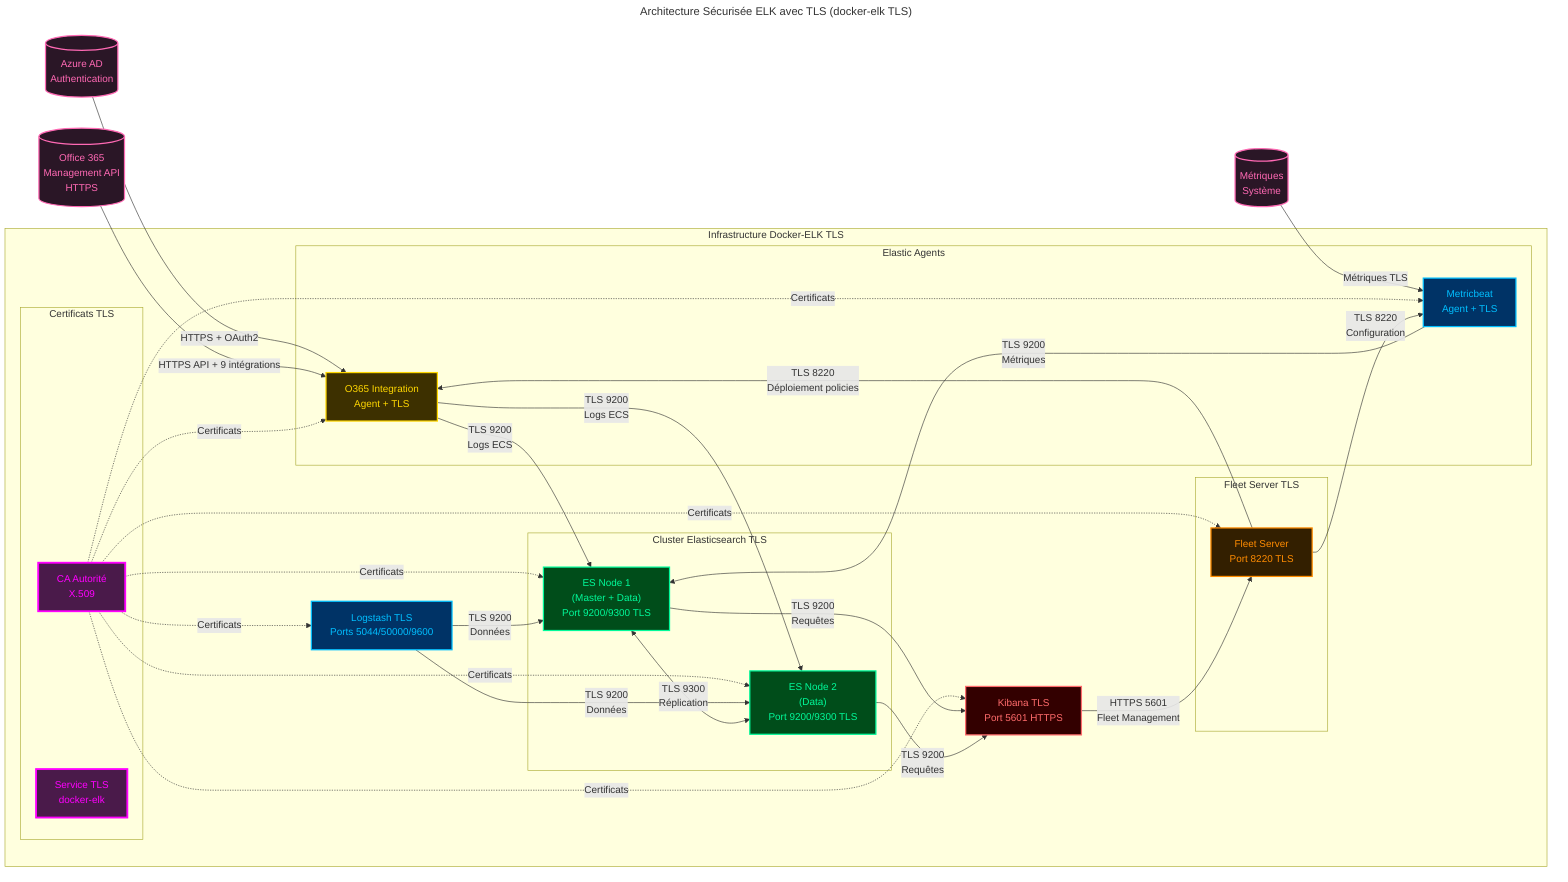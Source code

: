 ---
id: e6eb6789-46e3-4b84-b845-820131999af8
title: Architecture Sécurisée ELK avec TLS (docker-elk TLS)
---
flowchart LR
    %% Définition des styles pour thème sombre avec éléments TLS
    classDef source fill:#2a1626,stroke:#ff69b4,stroke-width:2px,color:#ff69b4;
    classDef agent fill:#3d3000,stroke:#ffd700,stroke-width:2px,color:#ffd700;
    classDef fleet fill:#331f00,stroke:#ff8c00,stroke-width:2px,color:#ff8c00;
    classDef storage fill:#004d1a,stroke:#00fa9a,stroke-width:2px,color:#00fa9a;
    classDef monitor fill:#003366,stroke:#00bfff,stroke-width:2px,color:#00bfff;
    classDef visual fill:#330000,stroke:#ff6b6b,stroke-width:2px,color:#ff6b6b;
    classDef security fill:#4a1a4a,stroke:#ff00ff,stroke-width:3px,color:#ff00ff;

    %% Sources de données externes
    O365[("Office 365<br/>Management API<br/>HTTPS")]:::source
    Azure[("Azure AD<br/>Authentication")]:::source
    SYS[("Métriques<br/>Système")]:::source

    %% Infrastructure Docker-ELK Sécurisée
    subgraph Docker-ELK["Infrastructure Docker-ELK TLS"]
        direction TB
        
        subgraph Certs["Certificats TLS"]
            CA["CA Autorité<br/>X.509"]:::security
            TLSService["Service TLS<br/>docker-elk"]:::security
        end
        
        subgraph Agents["Elastic Agents"]
            direction LR
            O365Agent["O365 Integration<br/>Agent + TLS"]:::agent
            MB["Metricbeat<br/>Agent + TLS"]:::monitor
        end

        subgraph Management["Fleet Server TLS"]
            FS["Fleet Server<br/>Port 8220 TLS"]:::fleet
        end

        subgraph Storage["Cluster Elasticsearch TLS"]
            direction LR
            ES1["ES Node 1<br/>(Master + Data)<br/>Port 9200/9300 TLS"]:::storage
            ES2["ES Node 2<br/>(Data)<br/>Port 9200/9300 TLS"]:::storage
        end

        KB["Kibana TLS<br/>Port 5601 HTTPS"]:::visual
        LS["Logstash TLS<br/>Ports 5044/50000/9600"]:::monitor
    end

    %% Flux d'authentification sécurisé
    Azure -->|"HTTPS + OAuth2"| O365Agent
    
    %% Flux de données sécurisé
    O365 -->|"HTTPS API + 9 intégrations"| O365Agent
    SYS -->|"Métriques TLS"| MB
    
    %% Gestion sécurisée des agents
    CA -.->|"Certificats"| FS
    CA -.->|"Certificats"| ES1
    CA -.->|"Certificats"| ES2
    CA -.->|"Certificats"| KB
    CA -.->|"Certificats"| LS
    CA -.->|"Certificats"| O365Agent
    CA -.->|"Certificats"| MB
    
    FS -->|"TLS 8220<br/>Déploiement policies"| O365Agent
    FS -->|"TLS 8220<br/>Configuration"| MB
    
    %% Stockage et visualisation sécurisé
    O365Agent -->|"TLS 9200<br/>Logs ECS"| ES1
    O365Agent -->|"TLS 9200<br/>Logs ECS"| ES2
    MB -->|"TLS 9200<br/>Métriques"| ES1
    LS -->|"TLS 9200<br/>Données"| ES1
    LS -->|"TLS 9200<br/>Données"| ES2
    ES1 <-->|"TLS 9300<br/>Réplication"| ES2
    ES1 -->|"TLS 9200<br/>Requêtes"| KB
    ES2 -->|"TLS 9200<br/>Requêtes"| KB
    
    %% Gestion via Kibana sécurisé
    KB -->|"HTTPS 5601<br/>Fleet Management"| FS